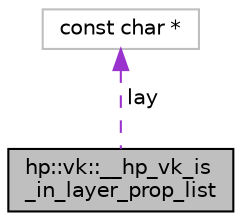 digraph "hp::vk::__hp_vk_is_in_layer_prop_list"
{
 // INTERACTIVE_SVG=YES
 // LATEX_PDF_SIZE
  edge [fontname="Helvetica",fontsize="10",labelfontname="Helvetica",labelfontsize="10"];
  node [fontname="Helvetica",fontsize="10",shape=record];
  Node1 [label="hp::vk::__hp_vk_is\l_in_layer_prop_list",height=0.2,width=0.4,color="black", fillcolor="grey75", style="filled", fontcolor="black",tooltip=" "];
  Node2 -> Node1 [dir="back",color="darkorchid3",fontsize="10",style="dashed",label=" lay" ,fontname="Helvetica"];
  Node2 [label="const char *",height=0.2,width=0.4,color="grey75", fillcolor="white", style="filled",tooltip=" "];
}

